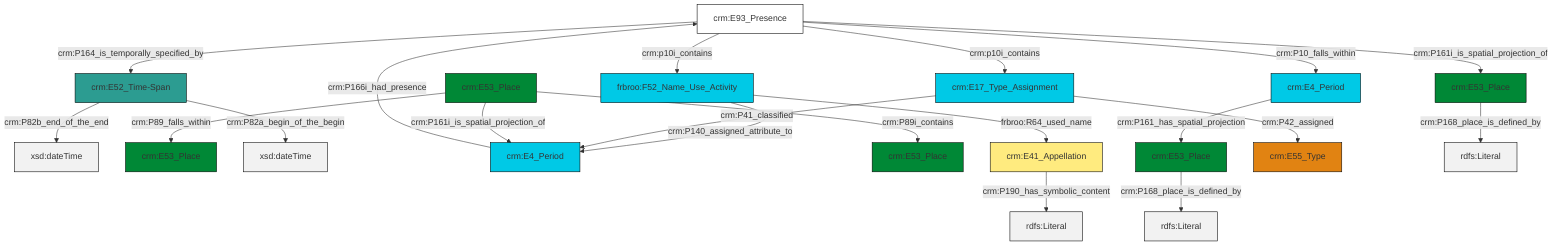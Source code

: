 graph TD
classDef Literal fill:#f2f2f2,stroke:#000000;
classDef CRM_Entity fill:#FFFFFF,stroke:#000000;
classDef Temporal_Entity fill:#00C9E6, stroke:#000000;
classDef Type fill:#E18312, stroke:#000000;
classDef Time-Span fill:#2C9C91, stroke:#000000;
classDef Appellation fill:#FFEB7F, stroke:#000000;
classDef Place fill:#008836, stroke:#000000;
classDef Persistent_Item fill:#B266B2, stroke:#000000;
classDef Conceptual_Object fill:#FFD700, stroke:#000000;
classDef Physical_Thing fill:#D2B48C, stroke:#000000;
classDef Actor fill:#f58aad, stroke:#000000;
classDef PC_Classes fill:#4ce600, stroke:#000000;
classDef Multi fill:#cccccc,stroke:#000000;

2["crm:E52_Time-Span"]:::Time-Span -->|crm:P82b_end_of_the_end| 3[xsd:dateTime]:::Literal
8["crm:E53_Place"]:::Place -->|crm:P89_falls_within| 4["crm:E53_Place"]:::Place
2["crm:E52_Time-Span"]:::Time-Span -->|crm:P82a_begin_of_the_begin| 10[xsd:dateTime]:::Literal
6["crm:E93_Presence"]:::CRM_Entity -->|crm:p10i_contains| 15["frbroo:F52_Name_Use_Activity"]:::Temporal_Entity
15["frbroo:F52_Name_Use_Activity"]:::Temporal_Entity -->|crm:P140_assigned_attribute_to| 13["crm:E4_Period"]:::Temporal_Entity
6["crm:E93_Presence"]:::CRM_Entity -->|crm:p10i_contains| 16["crm:E17_Type_Assignment"]:::Temporal_Entity
13["crm:E4_Period"]:::Temporal_Entity -->|crm:P166i_had_presence| 6["crm:E93_Presence"]:::CRM_Entity
6["crm:E93_Presence"]:::CRM_Entity -->|crm:P164_is_temporally_specified_by| 2["crm:E52_Time-Span"]:::Time-Span
19["crm:E41_Appellation"]:::Appellation -->|crm:P190_has_symbolic_content| 20[rdfs:Literal]:::Literal
22["crm:E53_Place"]:::Place -->|crm:P168_place_is_defined_by| 23[rdfs:Literal]:::Literal
8["crm:E53_Place"]:::Place -->|crm:P89i_contains| 17["crm:E53_Place"]:::Place
16["crm:E17_Type_Assignment"]:::Temporal_Entity -->|crm:P41_classified| 13["crm:E4_Period"]:::Temporal_Entity
6["crm:E93_Presence"]:::CRM_Entity -->|crm:P10_falls_within| 0["crm:E4_Period"]:::Temporal_Entity
6["crm:E93_Presence"]:::CRM_Entity -->|crm:P161i_is_spatial_projection_of| 11["crm:E53_Place"]:::Place
8["crm:E53_Place"]:::Place -->|crm:P161i_is_spatial_projection_of| 13["crm:E4_Period"]:::Temporal_Entity
15["frbroo:F52_Name_Use_Activity"]:::Temporal_Entity -->|frbroo:R64_used_name| 19["crm:E41_Appellation"]:::Appellation
11["crm:E53_Place"]:::Place -->|crm:P168_place_is_defined_by| 29[rdfs:Literal]:::Literal
16["crm:E17_Type_Assignment"]:::Temporal_Entity -->|crm:P42_assigned| 24["crm:E55_Type"]:::Type
0["crm:E4_Period"]:::Temporal_Entity -->|crm:P161_has_spatial_projection| 22["crm:E53_Place"]:::Place